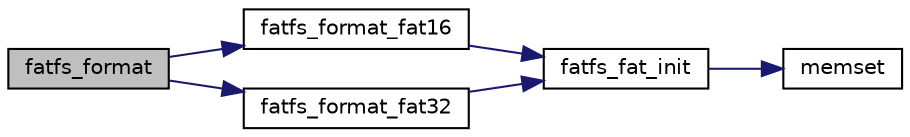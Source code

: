digraph "fatfs_format"
{
 // LATEX_PDF_SIZE
  edge [fontname="Helvetica",fontsize="10",labelfontname="Helvetica",labelfontsize="10"];
  node [fontname="Helvetica",fontsize="10",shape=record];
  rankdir="LR";
  Node1 [label="fatfs_format",height=0.2,width=0.4,color="black", fillcolor="grey75", style="filled", fontcolor="black",tooltip=" "];
  Node1 -> Node2 [color="midnightblue",fontsize="10",style="solid",fontname="Helvetica"];
  Node2 [label="fatfs_format_fat16",height=0.2,width=0.4,color="black", fillcolor="white", style="filled",URL="$fat__format_8c.html#a7e6b1990138851af406cd5fc667569d6",tooltip=" "];
  Node2 -> Node3 [color="midnightblue",fontsize="10",style="solid",fontname="Helvetica"];
  Node3 [label="fatfs_fat_init",height=0.2,width=0.4,color="black", fillcolor="white", style="filled",URL="$fat__table_8c.html#acee4d83639e6fa1a228aec05618140e6",tooltip=" "];
  Node3 -> Node4 [color="midnightblue",fontsize="10",style="solid",fontname="Helvetica"];
  Node4 [label="memset",height=0.2,width=0.4,color="black", fillcolor="white", style="filled",URL="$string_8h.html#ace4b911463887af5e748326323e99a23",tooltip=" "];
  Node1 -> Node5 [color="midnightblue",fontsize="10",style="solid",fontname="Helvetica"];
  Node5 [label="fatfs_format_fat32",height=0.2,width=0.4,color="black", fillcolor="white", style="filled",URL="$fat__format_8c.html#a44986a3210ea48d5274da16dd60d27c1",tooltip=" "];
  Node5 -> Node3 [color="midnightblue",fontsize="10",style="solid",fontname="Helvetica"];
}

